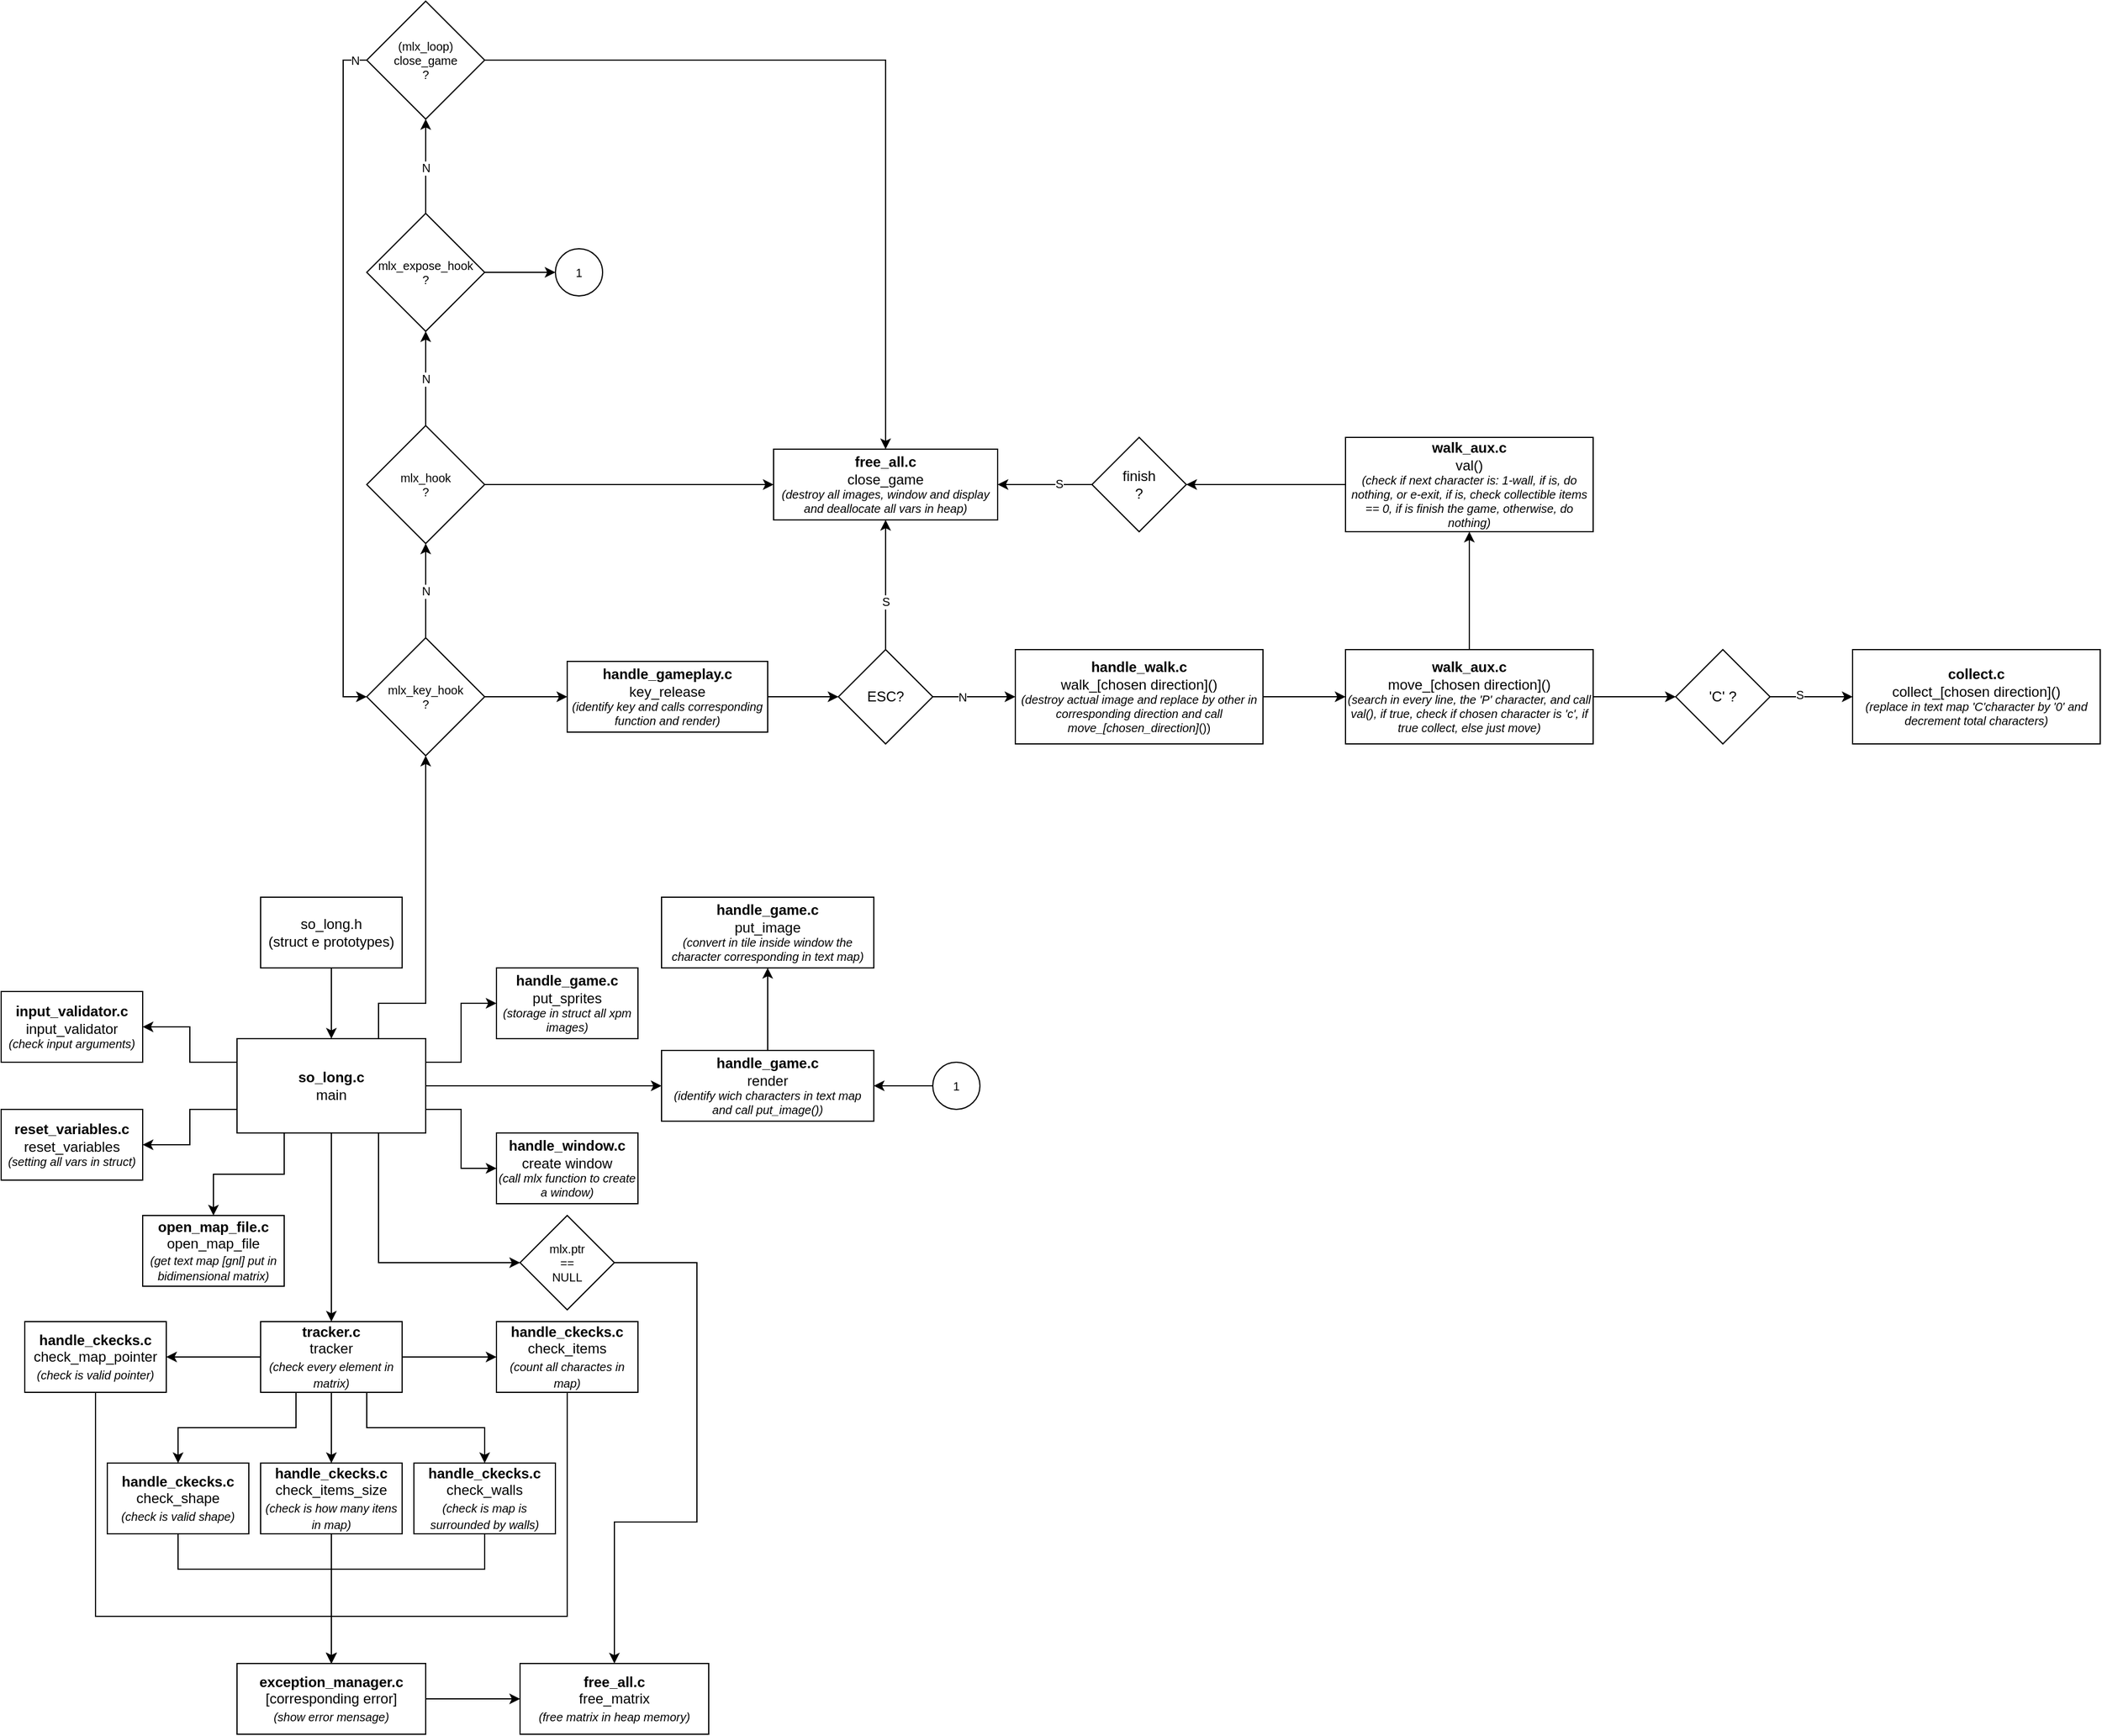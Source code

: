 <mxfile version="20.2.5" type="github"><diagram id="v6RsrnJkEnloQ_a5AULh" name="Página-1"><mxGraphModel dx="2249" dy="1701" grid="1" gridSize="10" guides="1" tooltips="1" connect="1" arrows="1" fold="1" page="1" pageScale="1" pageWidth="827" pageHeight="1169" math="0" shadow="0"><root><mxCell id="0"/><mxCell id="1" parent="0"/><mxCell id="9ZJ27Bcp_jngoDADr7xF-4" value="" style="edgeStyle=orthogonalEdgeStyle;rounded=0;orthogonalLoop=1;jettySize=auto;html=1;exitX=0;exitY=0.25;exitDx=0;exitDy=0;" edge="1" parent="1" source="9ZJ27Bcp_jngoDADr7xF-1" target="9ZJ27Bcp_jngoDADr7xF-3"><mxGeometry relative="1" as="geometry"/></mxCell><mxCell id="9ZJ27Bcp_jngoDADr7xF-8" value="" style="edgeStyle=orthogonalEdgeStyle;rounded=0;orthogonalLoop=1;jettySize=auto;html=1;exitX=0;exitY=0.75;exitDx=0;exitDy=0;" edge="1" parent="1" source="9ZJ27Bcp_jngoDADr7xF-1" target="9ZJ27Bcp_jngoDADr7xF-7"><mxGeometry relative="1" as="geometry"/></mxCell><mxCell id="9ZJ27Bcp_jngoDADr7xF-10" value="" style="edgeStyle=orthogonalEdgeStyle;rounded=0;orthogonalLoop=1;jettySize=auto;html=1;exitX=0.25;exitY=1;exitDx=0;exitDy=0;" edge="1" parent="1" source="9ZJ27Bcp_jngoDADr7xF-1" target="9ZJ27Bcp_jngoDADr7xF-9"><mxGeometry relative="1" as="geometry"/></mxCell><mxCell id="9ZJ27Bcp_jngoDADr7xF-12" value="" style="edgeStyle=orthogonalEdgeStyle;rounded=0;orthogonalLoop=1;jettySize=auto;html=1;fontSize=11;" edge="1" parent="1" source="9ZJ27Bcp_jngoDADr7xF-1" target="9ZJ27Bcp_jngoDADr7xF-11"><mxGeometry relative="1" as="geometry"/></mxCell><mxCell id="9ZJ27Bcp_jngoDADr7xF-38" style="edgeStyle=orthogonalEdgeStyle;rounded=0;orthogonalLoop=1;jettySize=auto;html=1;exitX=1;exitY=0.75;exitDx=0;exitDy=0;entryX=0;entryY=0.5;entryDx=0;entryDy=0;fontSize=10;" edge="1" parent="1" source="9ZJ27Bcp_jngoDADr7xF-1" target="9ZJ27Bcp_jngoDADr7xF-37"><mxGeometry relative="1" as="geometry"/></mxCell><mxCell id="9ZJ27Bcp_jngoDADr7xF-41" style="edgeStyle=orthogonalEdgeStyle;rounded=0;orthogonalLoop=1;jettySize=auto;html=1;entryX=0;entryY=0.5;entryDx=0;entryDy=0;fontSize=10;exitX=1;exitY=0.25;exitDx=0;exitDy=0;" edge="1" parent="1" source="9ZJ27Bcp_jngoDADr7xF-1" target="9ZJ27Bcp_jngoDADr7xF-39"><mxGeometry relative="1" as="geometry"/></mxCell><mxCell id="9ZJ27Bcp_jngoDADr7xF-43" style="edgeStyle=orthogonalEdgeStyle;rounded=0;orthogonalLoop=1;jettySize=auto;html=1;exitX=1;exitY=0.5;exitDx=0;exitDy=0;entryX=0;entryY=0.5;entryDx=0;entryDy=0;fontSize=10;" edge="1" parent="1" source="9ZJ27Bcp_jngoDADr7xF-1" target="9ZJ27Bcp_jngoDADr7xF-42"><mxGeometry relative="1" as="geometry"/></mxCell><mxCell id="9ZJ27Bcp_jngoDADr7xF-49" style="edgeStyle=orthogonalEdgeStyle;rounded=0;orthogonalLoop=1;jettySize=auto;html=1;exitX=0.75;exitY=0;exitDx=0;exitDy=0;fontSize=10;" edge="1" parent="1" source="9ZJ27Bcp_jngoDADr7xF-1" target="9ZJ27Bcp_jngoDADr7xF-51"><mxGeometry relative="1" as="geometry"><mxPoint x="330" y="-90" as="targetPoint"/><Array as="points"><mxPoint x="290" y="160"/><mxPoint x="330" y="160"/><mxPoint x="330" y="-90"/></Array></mxGeometry></mxCell><mxCell id="9ZJ27Bcp_jngoDADr7xF-1" value="&lt;div&gt;&lt;b&gt;so_long.c&lt;/b&gt;&lt;br&gt;&lt;/div&gt;&lt;div&gt;main&lt;/div&gt;" style="rounded=0;whiteSpace=wrap;html=1;" vertex="1" parent="1"><mxGeometry x="170" y="190" width="160" height="80" as="geometry"/></mxCell><mxCell id="9ZJ27Bcp_jngoDADr7xF-3" value="&lt;div&gt;&lt;b&gt;input_validator.c&lt;/b&gt;&lt;/div&gt;&lt;div&gt;input_validator&lt;/div&gt;&lt;div style=&quot;font-size: 10px;&quot;&gt;&lt;font style=&quot;font-size: 10px;&quot;&gt;&lt;i&gt;(check input arguments)&lt;/i&gt;&lt;br&gt;&lt;/font&gt;&lt;/div&gt;" style="rounded=0;whiteSpace=wrap;html=1;" vertex="1" parent="1"><mxGeometry x="-30" y="150" width="120" height="60" as="geometry"/></mxCell><mxCell id="9ZJ27Bcp_jngoDADr7xF-6" value="" style="edgeStyle=orthogonalEdgeStyle;rounded=0;orthogonalLoop=1;jettySize=auto;html=1;" edge="1" parent="1" source="9ZJ27Bcp_jngoDADr7xF-5" target="9ZJ27Bcp_jngoDADr7xF-1"><mxGeometry relative="1" as="geometry"/></mxCell><mxCell id="9ZJ27Bcp_jngoDADr7xF-5" value="&lt;div&gt;so_long.h&lt;/div&gt;&lt;div&gt;(struct e prototypes)&lt;br&gt;&lt;/div&gt;" style="rounded=0;whiteSpace=wrap;html=1;" vertex="1" parent="1"><mxGeometry x="190" y="70" width="120" height="60" as="geometry"/></mxCell><mxCell id="9ZJ27Bcp_jngoDADr7xF-7" value="&lt;div&gt;&lt;b&gt;reset_variables.c&lt;/b&gt;&lt;/div&gt;&lt;div&gt;reset_variables&lt;/div&gt;&lt;div style=&quot;font-size: 10px;&quot;&gt;&lt;font style=&quot;font-size: 10px;&quot;&gt;&lt;i&gt;(setting all vars in struct)&lt;/i&gt;&lt;br&gt;&lt;/font&gt;&lt;/div&gt;" style="rounded=0;whiteSpace=wrap;html=1;" vertex="1" parent="1"><mxGeometry x="-30" y="250" width="120" height="60" as="geometry"/></mxCell><mxCell id="9ZJ27Bcp_jngoDADr7xF-9" value="&lt;div&gt;&lt;b&gt;open_map_file.c&lt;/b&gt;&lt;/div&gt;&lt;div&gt;open_map_file&lt;/div&gt;&lt;div style=&quot;font-size: 11px;&quot;&gt;&lt;font style=&quot;font-size: 11px;&quot;&gt;&lt;i style=&quot;font-size: 10px;&quot;&gt;&lt;font style=&quot;font-size: 10px;&quot;&gt;(get text map [gnl] put in bidimensional matrix)&lt;br&gt;&lt;/font&gt;&lt;/i&gt;&lt;/font&gt;&lt;/div&gt;" style="rounded=0;whiteSpace=wrap;html=1;" vertex="1" parent="1"><mxGeometry x="90" y="340" width="120" height="60" as="geometry"/></mxCell><mxCell id="9ZJ27Bcp_jngoDADr7xF-14" value="" style="edgeStyle=orthogonalEdgeStyle;rounded=0;orthogonalLoop=1;jettySize=auto;html=1;fontSize=11;" edge="1" parent="1" source="9ZJ27Bcp_jngoDADr7xF-11" target="9ZJ27Bcp_jngoDADr7xF-13"><mxGeometry relative="1" as="geometry"/></mxCell><mxCell id="9ZJ27Bcp_jngoDADr7xF-18" value="" style="edgeStyle=orthogonalEdgeStyle;rounded=0;orthogonalLoop=1;jettySize=auto;html=1;fontSize=10;exitX=0.25;exitY=1;exitDx=0;exitDy=0;" edge="1" parent="1" source="9ZJ27Bcp_jngoDADr7xF-11" target="9ZJ27Bcp_jngoDADr7xF-15"><mxGeometry relative="1" as="geometry"/></mxCell><mxCell id="9ZJ27Bcp_jngoDADr7xF-21" value="" style="edgeStyle=orthogonalEdgeStyle;rounded=0;orthogonalLoop=1;jettySize=auto;html=1;fontSize=10;" edge="1" parent="1" source="9ZJ27Bcp_jngoDADr7xF-11" target="9ZJ27Bcp_jngoDADr7xF-19"><mxGeometry relative="1" as="geometry"/></mxCell><mxCell id="9ZJ27Bcp_jngoDADr7xF-25" value="" style="edgeStyle=orthogonalEdgeStyle;rounded=0;orthogonalLoop=1;jettySize=auto;html=1;fontSize=10;" edge="1" parent="1" source="9ZJ27Bcp_jngoDADr7xF-11" target="9ZJ27Bcp_jngoDADr7xF-24"><mxGeometry relative="1" as="geometry"/></mxCell><mxCell id="9ZJ27Bcp_jngoDADr7xF-29" style="edgeStyle=orthogonalEdgeStyle;rounded=0;orthogonalLoop=1;jettySize=auto;html=1;exitX=0.75;exitY=1;exitDx=0;exitDy=0;entryX=0.5;entryY=0;entryDx=0;entryDy=0;fontSize=10;" edge="1" parent="1" source="9ZJ27Bcp_jngoDADr7xF-11" target="9ZJ27Bcp_jngoDADr7xF-26"><mxGeometry relative="1" as="geometry"/></mxCell><mxCell id="9ZJ27Bcp_jngoDADr7xF-30" style="edgeStyle=orthogonalEdgeStyle;rounded=0;orthogonalLoop=1;jettySize=auto;html=1;exitX=1;exitY=0.5;exitDx=0;exitDy=0;fontSize=10;entryX=0.5;entryY=0;entryDx=0;entryDy=0;" edge="1" parent="1" source="9ZJ27Bcp_jngoDADr7xF-35" target="9ZJ27Bcp_jngoDADr7xF-31"><mxGeometry relative="1" as="geometry"><mxPoint x="490" y="710" as="targetPoint"/><Array as="points"><mxPoint x="560" y="380"/><mxPoint x="560" y="600"/><mxPoint x="490" y="600"/></Array></mxGeometry></mxCell><mxCell id="9ZJ27Bcp_jngoDADr7xF-36" style="edgeStyle=orthogonalEdgeStyle;rounded=0;orthogonalLoop=1;jettySize=auto;html=1;exitX=0.75;exitY=1;exitDx=0;exitDy=0;entryX=0;entryY=0.5;entryDx=0;entryDy=0;fontSize=10;" edge="1" parent="1" source="9ZJ27Bcp_jngoDADr7xF-1" target="9ZJ27Bcp_jngoDADr7xF-35"><mxGeometry relative="1" as="geometry"/></mxCell><mxCell id="9ZJ27Bcp_jngoDADr7xF-11" value="&lt;div&gt;&lt;b&gt;tracker.c&lt;/b&gt;&lt;br&gt;&lt;/div&gt;&lt;div&gt;tracker&lt;/div&gt;&lt;div&gt;&lt;font size=&quot;1&quot;&gt;&lt;i style=&quot;&quot;&gt;(check every element in matrix)&lt;/i&gt;&lt;/font&gt;&lt;/div&gt;" style="rounded=0;whiteSpace=wrap;html=1;" vertex="1" parent="1"><mxGeometry x="190" y="430" width="120" height="60" as="geometry"/></mxCell><mxCell id="9ZJ27Bcp_jngoDADr7xF-17" value="" style="edgeStyle=orthogonalEdgeStyle;rounded=0;orthogonalLoop=1;jettySize=auto;html=1;fontSize=10;exitX=0.5;exitY=1;exitDx=0;exitDy=0;entryX=0.5;entryY=0;entryDx=0;entryDy=0;" edge="1" parent="1" source="9ZJ27Bcp_jngoDADr7xF-13" target="9ZJ27Bcp_jngoDADr7xF-16"><mxGeometry relative="1" as="geometry"><Array as="points"><mxPoint x="50" y="680"/><mxPoint x="250" y="680"/></Array></mxGeometry></mxCell><mxCell id="9ZJ27Bcp_jngoDADr7xF-13" value="&lt;div&gt;&lt;b&gt;handle_ckecks.c&lt;/b&gt;&lt;br&gt;&lt;/div&gt;&lt;div&gt;check_map_pointer&lt;/div&gt;&lt;div&gt;&lt;i&gt;&lt;font style=&quot;font-size: 10px;&quot;&gt;(check is valid pointer)&lt;/font&gt;&lt;/i&gt;&lt;br&gt;&lt;/div&gt;" style="rounded=0;whiteSpace=wrap;html=1;" vertex="1" parent="1"><mxGeometry x="-10" y="430" width="120" height="60" as="geometry"/></mxCell><mxCell id="9ZJ27Bcp_jngoDADr7xF-22" style="edgeStyle=orthogonalEdgeStyle;rounded=0;orthogonalLoop=1;jettySize=auto;html=1;exitX=0.5;exitY=1;exitDx=0;exitDy=0;entryX=0.5;entryY=0;entryDx=0;entryDy=0;fontSize=10;" edge="1" parent="1" source="9ZJ27Bcp_jngoDADr7xF-15" target="9ZJ27Bcp_jngoDADr7xF-16"><mxGeometry relative="1" as="geometry"><Array as="points"><mxPoint x="120" y="640"/><mxPoint x="250" y="640"/></Array></mxGeometry></mxCell><mxCell id="9ZJ27Bcp_jngoDADr7xF-15" value="&lt;div&gt;&lt;b&gt;handle_ckecks.c&lt;/b&gt;&lt;br&gt;&lt;/div&gt;&lt;div&gt;check_shape&lt;/div&gt;&lt;div&gt;&lt;i&gt;&lt;font style=&quot;font-size: 10px;&quot;&gt;(check is valid shape)&lt;/font&gt;&lt;/i&gt;&lt;br&gt;&lt;/div&gt;" style="rounded=0;whiteSpace=wrap;html=1;" vertex="1" parent="1"><mxGeometry x="60" y="550" width="120" height="60" as="geometry"/></mxCell><mxCell id="9ZJ27Bcp_jngoDADr7xF-32" value="" style="edgeStyle=orthogonalEdgeStyle;rounded=0;orthogonalLoop=1;jettySize=auto;html=1;fontSize=10;" edge="1" parent="1" source="9ZJ27Bcp_jngoDADr7xF-16" target="9ZJ27Bcp_jngoDADr7xF-31"><mxGeometry relative="1" as="geometry"/></mxCell><mxCell id="9ZJ27Bcp_jngoDADr7xF-16" value="&lt;div&gt;&lt;b&gt;exception_manager.c&lt;/b&gt;&lt;/div&gt;&lt;div&gt;[corresponding error]&lt;b&gt;&lt;br&gt;&lt;/b&gt;&lt;/div&gt;&lt;i&gt;&lt;font style=&quot;font-size: 10px;&quot;&gt;(show error mensage)&lt;/font&gt;&lt;/i&gt;" style="rounded=0;whiteSpace=wrap;html=1;" vertex="1" parent="1"><mxGeometry x="170" y="720" width="160" height="60" as="geometry"/></mxCell><mxCell id="9ZJ27Bcp_jngoDADr7xF-23" style="edgeStyle=orthogonalEdgeStyle;rounded=0;orthogonalLoop=1;jettySize=auto;html=1;fontSize=10;exitX=0.5;exitY=1;exitDx=0;exitDy=0;entryX=0.5;entryY=0;entryDx=0;entryDy=0;" edge="1" parent="1" source="9ZJ27Bcp_jngoDADr7xF-19" target="9ZJ27Bcp_jngoDADr7xF-16"><mxGeometry relative="1" as="geometry"><mxPoint x="240" y="750" as="targetPoint"/><Array as="points"><mxPoint x="450" y="680"/><mxPoint x="250" y="680"/></Array></mxGeometry></mxCell><mxCell id="9ZJ27Bcp_jngoDADr7xF-19" value="&lt;div&gt;&lt;b&gt;handle_ckecks.c&lt;/b&gt;&lt;br&gt;&lt;/div&gt;&lt;div&gt;check_items&lt;/div&gt;&lt;div&gt;&lt;i&gt;&lt;font style=&quot;font-size: 10px;&quot;&gt;(count all charactes in map)&lt;/font&gt;&lt;/i&gt;&lt;br&gt;&lt;/div&gt;" style="rounded=0;whiteSpace=wrap;html=1;" vertex="1" parent="1"><mxGeometry x="390" y="430" width="120" height="60" as="geometry"/></mxCell><mxCell id="9ZJ27Bcp_jngoDADr7xF-27" style="edgeStyle=orthogonalEdgeStyle;rounded=0;orthogonalLoop=1;jettySize=auto;html=1;fontSize=10;" edge="1" parent="1" source="9ZJ27Bcp_jngoDADr7xF-24" target="9ZJ27Bcp_jngoDADr7xF-16"><mxGeometry relative="1" as="geometry"/></mxCell><mxCell id="9ZJ27Bcp_jngoDADr7xF-24" value="&lt;div&gt;&lt;b&gt;handle_ckecks.c&lt;/b&gt;&lt;br&gt;&lt;/div&gt;&lt;div&gt;check_items_size&lt;/div&gt;&lt;div&gt;&lt;i&gt;&lt;font style=&quot;font-size: 10px;&quot;&gt;(check is how many itens in map)&lt;/font&gt;&lt;/i&gt;&lt;br&gt;&lt;/div&gt;" style="rounded=0;whiteSpace=wrap;html=1;" vertex="1" parent="1"><mxGeometry x="190" y="550" width="120" height="60" as="geometry"/></mxCell><mxCell id="9ZJ27Bcp_jngoDADr7xF-28" style="edgeStyle=orthogonalEdgeStyle;rounded=0;orthogonalLoop=1;jettySize=auto;html=1;fontSize=10;" edge="1" parent="1" source="9ZJ27Bcp_jngoDADr7xF-26" target="9ZJ27Bcp_jngoDADr7xF-16"><mxGeometry relative="1" as="geometry"><Array as="points"><mxPoint x="380" y="640"/><mxPoint x="250" y="640"/></Array></mxGeometry></mxCell><mxCell id="9ZJ27Bcp_jngoDADr7xF-26" value="&lt;div&gt;&lt;b&gt;handle_ckecks.c&lt;/b&gt;&lt;br&gt;&lt;/div&gt;&lt;div&gt;check_walls&lt;/div&gt;&lt;div&gt;&lt;i&gt;&lt;font style=&quot;font-size: 10px;&quot;&gt;(check is map is surrounded by walls)&lt;/font&gt;&lt;/i&gt;&lt;br&gt;&lt;/div&gt;" style="rounded=0;whiteSpace=wrap;html=1;" vertex="1" parent="1"><mxGeometry x="320" y="550" width="120" height="60" as="geometry"/></mxCell><mxCell id="9ZJ27Bcp_jngoDADr7xF-31" value="&lt;div&gt;&lt;b&gt;free_all.c&lt;/b&gt;&lt;/div&gt;&lt;div&gt;free_matrix&lt;b&gt;&lt;br&gt;&lt;/b&gt;&lt;/div&gt;&lt;i&gt;&lt;font style=&quot;font-size: 10px;&quot;&gt;(free matrix in heap memory)&lt;/font&gt;&lt;/i&gt;" style="rounded=0;whiteSpace=wrap;html=1;" vertex="1" parent="1"><mxGeometry x="410" y="720" width="160" height="60" as="geometry"/></mxCell><mxCell id="9ZJ27Bcp_jngoDADr7xF-35" value="&lt;div&gt;mlx.ptr &lt;br&gt;&lt;/div&gt;&lt;div&gt;==&lt;/div&gt;&lt;div&gt;NULL&lt;br&gt;&lt;/div&gt;" style="rhombus;whiteSpace=wrap;html=1;fontSize=10;" vertex="1" parent="1"><mxGeometry x="410" y="340" width="80" height="80" as="geometry"/></mxCell><mxCell id="9ZJ27Bcp_jngoDADr7xF-37" value="&lt;div&gt;&lt;b&gt;handle_window.c&lt;/b&gt;&lt;/div&gt;&lt;div&gt;create window&lt;br&gt;&lt;/div&gt;&lt;div style=&quot;font-size: 10px;&quot;&gt;&lt;font style=&quot;font-size: 10px;&quot;&gt;&lt;i&gt;(call mlx function to create a window)&lt;/i&gt;&lt;br&gt;&lt;/font&gt;&lt;/div&gt;" style="rounded=0;whiteSpace=wrap;html=1;" vertex="1" parent="1"><mxGeometry x="390" y="270" width="120" height="60" as="geometry"/></mxCell><mxCell id="9ZJ27Bcp_jngoDADr7xF-39" value="&lt;div&gt;&lt;b&gt;handle_game.c&lt;/b&gt;&lt;/div&gt;&lt;div&gt;put_sprites&lt;br&gt;&lt;/div&gt;&lt;div style=&quot;font-size: 10px;&quot;&gt;&lt;font style=&quot;font-size: 10px;&quot;&gt;&lt;i&gt;(storage in struct all xpm images)&lt;/i&gt;&lt;br&gt;&lt;/font&gt;&lt;/div&gt;" style="rounded=0;whiteSpace=wrap;html=1;" vertex="1" parent="1"><mxGeometry x="390" y="130" width="120" height="60" as="geometry"/></mxCell><mxCell id="9ZJ27Bcp_jngoDADr7xF-45" value="" style="edgeStyle=orthogonalEdgeStyle;rounded=0;orthogonalLoop=1;jettySize=auto;html=1;fontSize=10;" edge="1" parent="1" source="9ZJ27Bcp_jngoDADr7xF-42" target="9ZJ27Bcp_jngoDADr7xF-44"><mxGeometry relative="1" as="geometry"/></mxCell><mxCell id="9ZJ27Bcp_jngoDADr7xF-42" value="&lt;div&gt;&lt;b&gt;handle_game.c&lt;/b&gt;&lt;/div&gt;&lt;div&gt;render&lt;br&gt;&lt;/div&gt;&lt;div style=&quot;font-size: 10px;&quot;&gt;&lt;font style=&quot;font-size: 10px;&quot;&gt;&lt;i&gt;(identify wich characters in text map and call put_image())&lt;/i&gt;&lt;br&gt;&lt;/font&gt;&lt;/div&gt;" style="rounded=0;whiteSpace=wrap;html=1;" vertex="1" parent="1"><mxGeometry x="530" y="200" width="180" height="60" as="geometry"/></mxCell><mxCell id="9ZJ27Bcp_jngoDADr7xF-44" value="&lt;div&gt;&lt;b&gt;handle_game.c&lt;/b&gt;&lt;/div&gt;&lt;div&gt;put_image&lt;br&gt;&lt;/div&gt;&lt;div style=&quot;font-size: 10px;&quot;&gt;&lt;font style=&quot;font-size: 10px;&quot;&gt;&lt;i&gt;(convert in tile inside window the character corresponding in text map)&lt;/i&gt;&lt;br&gt;&lt;/font&gt;&lt;/div&gt;" style="rounded=0;whiteSpace=wrap;html=1;" vertex="1" parent="1"><mxGeometry x="530" y="70" width="180" height="60" as="geometry"/></mxCell><mxCell id="9ZJ27Bcp_jngoDADr7xF-53" value="" style="edgeStyle=orthogonalEdgeStyle;rounded=0;orthogonalLoop=1;jettySize=auto;html=1;fontSize=10;" edge="1" parent="1" source="9ZJ27Bcp_jngoDADr7xF-51" target="9ZJ27Bcp_jngoDADr7xF-52"><mxGeometry relative="1" as="geometry"/></mxCell><mxCell id="9ZJ27Bcp_jngoDADr7xF-60" value="N" style="edgeLabel;html=1;align=center;verticalAlign=middle;resizable=0;points=[];fontSize=10;" vertex="1" connectable="0" parent="9ZJ27Bcp_jngoDADr7xF-53"><mxGeometry x="-0.375" relative="1" as="geometry"><mxPoint y="-15" as="offset"/></mxGeometry></mxCell><mxCell id="9ZJ27Bcp_jngoDADr7xF-64" value="" style="edgeStyle=orthogonalEdgeStyle;rounded=0;orthogonalLoop=1;jettySize=auto;html=1;fontSize=10;entryX=0;entryY=0.5;entryDx=0;entryDy=0;" edge="1" parent="1" source="9ZJ27Bcp_jngoDADr7xF-51" target="9ZJ27Bcp_jngoDADr7xF-65"><mxGeometry relative="1" as="geometry"><mxPoint x="450" y="-100" as="targetPoint"/></mxGeometry></mxCell><mxCell id="9ZJ27Bcp_jngoDADr7xF-51" value="&lt;div&gt;mlx_key_hook&lt;/div&gt;&lt;div&gt;?&lt;br&gt;&lt;/div&gt;" style="rhombus;whiteSpace=wrap;html=1;fontSize=10;" vertex="1" parent="1"><mxGeometry x="280" y="-150" width="100" height="100" as="geometry"/></mxCell><mxCell id="9ZJ27Bcp_jngoDADr7xF-55" value="" style="edgeStyle=orthogonalEdgeStyle;rounded=0;orthogonalLoop=1;jettySize=auto;html=1;fontSize=10;" edge="1" parent="1" source="9ZJ27Bcp_jngoDADr7xF-52" target="9ZJ27Bcp_jngoDADr7xF-54"><mxGeometry relative="1" as="geometry"/></mxCell><mxCell id="9ZJ27Bcp_jngoDADr7xF-61" value="N" style="edgeLabel;html=1;align=center;verticalAlign=middle;resizable=0;points=[];fontSize=10;" vertex="1" connectable="0" parent="9ZJ27Bcp_jngoDADr7xF-55"><mxGeometry x="-0.217" relative="1" as="geometry"><mxPoint y="-9" as="offset"/></mxGeometry></mxCell><mxCell id="9ZJ27Bcp_jngoDADr7xF-93" style="edgeStyle=orthogonalEdgeStyle;rounded=0;orthogonalLoop=1;jettySize=auto;html=1;entryX=0;entryY=0.5;entryDx=0;entryDy=0;fontSize=10;" edge="1" parent="1" source="9ZJ27Bcp_jngoDADr7xF-52" target="9ZJ27Bcp_jngoDADr7xF-67"><mxGeometry relative="1" as="geometry"/></mxCell><mxCell id="9ZJ27Bcp_jngoDADr7xF-52" value="&lt;div&gt;mlx_hook&lt;/div&gt;&lt;div&gt;?&lt;br&gt;&lt;/div&gt;" style="rhombus;whiteSpace=wrap;html=1;fontSize=10;" vertex="1" parent="1"><mxGeometry x="280" y="-330" width="100" height="100" as="geometry"/></mxCell><mxCell id="9ZJ27Bcp_jngoDADr7xF-57" value="" style="edgeStyle=orthogonalEdgeStyle;rounded=0;orthogonalLoop=1;jettySize=auto;html=1;fontSize=10;" edge="1" parent="1" source="9ZJ27Bcp_jngoDADr7xF-54" target="9ZJ27Bcp_jngoDADr7xF-56"><mxGeometry relative="1" as="geometry"/></mxCell><mxCell id="9ZJ27Bcp_jngoDADr7xF-62" value="N" style="edgeLabel;html=1;align=center;verticalAlign=middle;resizable=0;points=[];fontSize=10;" vertex="1" connectable="0" parent="9ZJ27Bcp_jngoDADr7xF-57"><mxGeometry x="-0.258" relative="1" as="geometry"><mxPoint y="-10" as="offset"/></mxGeometry></mxCell><mxCell id="9ZJ27Bcp_jngoDADr7xF-95" value="" style="edgeStyle=orthogonalEdgeStyle;rounded=0;orthogonalLoop=1;jettySize=auto;html=1;fontSize=10;" edge="1" parent="1" source="9ZJ27Bcp_jngoDADr7xF-54" target="9ZJ27Bcp_jngoDADr7xF-94"><mxGeometry relative="1" as="geometry"/></mxCell><mxCell id="9ZJ27Bcp_jngoDADr7xF-54" value="&lt;div&gt;mlx_expose_hook&lt;/div&gt;&lt;div&gt;?&lt;br&gt;&lt;/div&gt;" style="rhombus;whiteSpace=wrap;html=1;fontSize=10;" vertex="1" parent="1"><mxGeometry x="280" y="-510" width="100" height="100" as="geometry"/></mxCell><mxCell id="9ZJ27Bcp_jngoDADr7xF-58" style="edgeStyle=orthogonalEdgeStyle;rounded=0;orthogonalLoop=1;jettySize=auto;html=1;entryX=0;entryY=0.5;entryDx=0;entryDy=0;fontSize=10;exitX=0;exitY=0.5;exitDx=0;exitDy=0;" edge="1" parent="1" source="9ZJ27Bcp_jngoDADr7xF-56" target="9ZJ27Bcp_jngoDADr7xF-51"><mxGeometry relative="1" as="geometry"/></mxCell><mxCell id="9ZJ27Bcp_jngoDADr7xF-59" value="N" style="edgeLabel;html=1;align=center;verticalAlign=middle;resizable=0;points=[];fontSize=10;" vertex="1" connectable="0" parent="9ZJ27Bcp_jngoDADr7xF-58"><mxGeometry x="-0.645" y="-1" relative="1" as="geometry"><mxPoint x="11" y="-83" as="offset"/></mxGeometry></mxCell><mxCell id="9ZJ27Bcp_jngoDADr7xF-98" style="edgeStyle=orthogonalEdgeStyle;rounded=0;orthogonalLoop=1;jettySize=auto;html=1;entryX=0.5;entryY=0;entryDx=0;entryDy=0;fontSize=10;" edge="1" parent="1" source="9ZJ27Bcp_jngoDADr7xF-56" target="9ZJ27Bcp_jngoDADr7xF-67"><mxGeometry relative="1" as="geometry"/></mxCell><mxCell id="9ZJ27Bcp_jngoDADr7xF-56" value="&lt;div&gt;(mlx_loop)&lt;/div&gt;&lt;div&gt;close_game&lt;br&gt;&lt;/div&gt;&lt;div&gt;?&lt;br&gt;&lt;/div&gt;" style="rhombus;whiteSpace=wrap;html=1;fontSize=10;" vertex="1" parent="1"><mxGeometry x="280" y="-690" width="100" height="100" as="geometry"/></mxCell><mxCell id="9ZJ27Bcp_jngoDADr7xF-70" value="" style="edgeStyle=orthogonalEdgeStyle;rounded=0;orthogonalLoop=1;jettySize=auto;html=1;fontSize=10;" edge="1" parent="1" source="9ZJ27Bcp_jngoDADr7xF-65" target="9ZJ27Bcp_jngoDADr7xF-69"><mxGeometry relative="1" as="geometry"/></mxCell><mxCell id="9ZJ27Bcp_jngoDADr7xF-65" value="&lt;div&gt;&lt;b&gt;handle_gameplay.c&lt;/b&gt;&lt;/div&gt;key_release&lt;div style=&quot;font-size: 10px;&quot;&gt;&lt;font style=&quot;font-size: 10px;&quot;&gt;&lt;i&gt;(identify key and calls corresponding function and render)&lt;/i&gt;&lt;br&gt;&lt;/font&gt;&lt;/div&gt;" style="rounded=0;whiteSpace=wrap;html=1;" vertex="1" parent="1"><mxGeometry x="450" y="-130" width="170" height="60" as="geometry"/></mxCell><mxCell id="9ZJ27Bcp_jngoDADr7xF-67" value="&lt;div&gt;&lt;b&gt;free_all.c&lt;/b&gt;&lt;/div&gt;close_game&lt;div style=&quot;font-size: 10px;&quot;&gt;&lt;font style=&quot;font-size: 10px;&quot;&gt;&lt;i&gt;(destroy all images, window and display and deallocate all vars in heap)&lt;/i&gt;&lt;br&gt;&lt;/font&gt;&lt;/div&gt;" style="rounded=0;whiteSpace=wrap;html=1;" vertex="1" parent="1"><mxGeometry x="625" y="-310" width="190" height="60" as="geometry"/></mxCell><mxCell id="9ZJ27Bcp_jngoDADr7xF-72" value="" style="edgeStyle=orthogonalEdgeStyle;rounded=0;orthogonalLoop=1;jettySize=auto;html=1;fontSize=10;" edge="1" parent="1" source="9ZJ27Bcp_jngoDADr7xF-69" target="9ZJ27Bcp_jngoDADr7xF-67"><mxGeometry relative="1" as="geometry"/></mxCell><mxCell id="9ZJ27Bcp_jngoDADr7xF-73" value="S" style="edgeLabel;html=1;align=center;verticalAlign=middle;resizable=0;points=[];fontSize=10;" vertex="1" connectable="0" parent="9ZJ27Bcp_jngoDADr7xF-72"><mxGeometry x="-0.246" relative="1" as="geometry"><mxPoint as="offset"/></mxGeometry></mxCell><mxCell id="9ZJ27Bcp_jngoDADr7xF-77" value="" style="edgeStyle=orthogonalEdgeStyle;rounded=0;orthogonalLoop=1;jettySize=auto;html=1;fontSize=10;" edge="1" parent="1" source="9ZJ27Bcp_jngoDADr7xF-69" target="9ZJ27Bcp_jngoDADr7xF-76"><mxGeometry relative="1" as="geometry"/></mxCell><mxCell id="9ZJ27Bcp_jngoDADr7xF-78" value="N" style="edgeLabel;html=1;align=center;verticalAlign=middle;resizable=0;points=[];fontSize=10;" vertex="1" connectable="0" parent="9ZJ27Bcp_jngoDADr7xF-77"><mxGeometry x="-0.292" relative="1" as="geometry"><mxPoint as="offset"/></mxGeometry></mxCell><mxCell id="9ZJ27Bcp_jngoDADr7xF-69" value="ESC?" style="rhombus;whiteSpace=wrap;html=1;rounded=0;" vertex="1" parent="1"><mxGeometry x="680" y="-140" width="80" height="80" as="geometry"/></mxCell><mxCell id="9ZJ27Bcp_jngoDADr7xF-82" value="" style="edgeStyle=orthogonalEdgeStyle;rounded=0;orthogonalLoop=1;jettySize=auto;html=1;fontSize=10;" edge="1" parent="1" source="9ZJ27Bcp_jngoDADr7xF-76" target="9ZJ27Bcp_jngoDADr7xF-81"><mxGeometry relative="1" as="geometry"/></mxCell><mxCell id="9ZJ27Bcp_jngoDADr7xF-76" value="&lt;div&gt;&lt;b&gt;handle_walk.c&lt;/b&gt;&lt;/div&gt;walk_[chosen direction]()&lt;br&gt;&lt;div style=&quot;font-size: 10px;&quot;&gt;&lt;font style=&quot;font-size: 10px;&quot;&gt;&lt;i&gt;(destroy actual image and replace by other in corresponding direction and call move_[chosen_direction]&lt;/i&gt;())&lt;br&gt;&lt;/font&gt;&lt;/div&gt;" style="whiteSpace=wrap;html=1;rounded=0;" vertex="1" parent="1"><mxGeometry x="830" y="-140" width="210" height="80" as="geometry"/></mxCell><mxCell id="9ZJ27Bcp_jngoDADr7xF-84" value="" style="edgeStyle=orthogonalEdgeStyle;rounded=0;orthogonalLoop=1;jettySize=auto;html=1;fontSize=10;" edge="1" parent="1" source="9ZJ27Bcp_jngoDADr7xF-81" target="9ZJ27Bcp_jngoDADr7xF-83"><mxGeometry relative="1" as="geometry"/></mxCell><mxCell id="9ZJ27Bcp_jngoDADr7xF-102" value="" style="edgeStyle=orthogonalEdgeStyle;rounded=0;orthogonalLoop=1;jettySize=auto;html=1;fontSize=10;" edge="1" parent="1" source="9ZJ27Bcp_jngoDADr7xF-81" target="9ZJ27Bcp_jngoDADr7xF-101"><mxGeometry relative="1" as="geometry"/></mxCell><mxCell id="9ZJ27Bcp_jngoDADr7xF-81" value="&lt;div&gt;&lt;b&gt;walk_aux.c&lt;/b&gt;&lt;/div&gt;move_[chosen direction]()&lt;br&gt;&lt;div style=&quot;font-size: 10px;&quot;&gt;&lt;font style=&quot;font-size: 10px;&quot;&gt;&lt;i&gt;(search in every line, the 'P' character, and call val(), if true, check if chosen character is 'c', if true collect, else just move)&lt;/i&gt;&lt;br&gt;&lt;/font&gt;&lt;/div&gt;" style="whiteSpace=wrap;html=1;rounded=0;" vertex="1" parent="1"><mxGeometry x="1110" y="-140" width="210" height="80" as="geometry"/></mxCell><mxCell id="9ZJ27Bcp_jngoDADr7xF-88" value="" style="edgeStyle=orthogonalEdgeStyle;rounded=0;orthogonalLoop=1;jettySize=auto;html=1;fontSize=10;" edge="1" parent="1" source="9ZJ27Bcp_jngoDADr7xF-83" target="9ZJ27Bcp_jngoDADr7xF-87"><mxGeometry relative="1" as="geometry"/></mxCell><mxCell id="9ZJ27Bcp_jngoDADr7xF-83" value="&lt;div&gt;&lt;b&gt;walk_aux.c&lt;/b&gt;&lt;/div&gt;val()&lt;br&gt;&lt;div style=&quot;font-size: 10px;&quot;&gt;&lt;font style=&quot;font-size: 10px;&quot;&gt;&lt;i&gt;(check if next character is: 1-wall, if is, do nothing, or e-exit, if is, check collectible items == 0, if is finish the game, otherwise, do nothing)&lt;/i&gt;&lt;br&gt;&lt;/font&gt;&lt;/div&gt;" style="whiteSpace=wrap;html=1;rounded=0;" vertex="1" parent="1"><mxGeometry x="1110" y="-320" width="210" height="80" as="geometry"/></mxCell><mxCell id="9ZJ27Bcp_jngoDADr7xF-91" style="edgeStyle=orthogonalEdgeStyle;rounded=0;orthogonalLoop=1;jettySize=auto;html=1;entryX=1;entryY=0.5;entryDx=0;entryDy=0;fontSize=10;" edge="1" parent="1" source="9ZJ27Bcp_jngoDADr7xF-87" target="9ZJ27Bcp_jngoDADr7xF-67"><mxGeometry relative="1" as="geometry"/></mxCell><mxCell id="9ZJ27Bcp_jngoDADr7xF-92" value="S" style="edgeLabel;html=1;align=center;verticalAlign=middle;resizable=0;points=[];fontSize=10;" vertex="1" connectable="0" parent="9ZJ27Bcp_jngoDADr7xF-91"><mxGeometry x="-0.302" y="-1" relative="1" as="geometry"><mxPoint as="offset"/></mxGeometry></mxCell><mxCell id="9ZJ27Bcp_jngoDADr7xF-87" value="&lt;div&gt;finish&lt;/div&gt;&lt;div&gt;?&lt;br&gt;&lt;/div&gt;" style="rhombus;whiteSpace=wrap;html=1;rounded=0;" vertex="1" parent="1"><mxGeometry x="895" y="-320" width="80" height="80" as="geometry"/></mxCell><mxCell id="9ZJ27Bcp_jngoDADr7xF-94" value="1" style="ellipse;whiteSpace=wrap;html=1;fontSize=10;" vertex="1" parent="1"><mxGeometry x="440" y="-480" width="40" height="40" as="geometry"/></mxCell><mxCell id="9ZJ27Bcp_jngoDADr7xF-97" style="edgeStyle=orthogonalEdgeStyle;rounded=0;orthogonalLoop=1;jettySize=auto;html=1;entryX=1;entryY=0.5;entryDx=0;entryDy=0;fontSize=10;" edge="1" parent="1" source="9ZJ27Bcp_jngoDADr7xF-96" target="9ZJ27Bcp_jngoDADr7xF-42"><mxGeometry relative="1" as="geometry"/></mxCell><mxCell id="9ZJ27Bcp_jngoDADr7xF-96" value="1" style="ellipse;whiteSpace=wrap;html=1;fontSize=10;" vertex="1" parent="1"><mxGeometry x="760" y="210" width="40" height="40" as="geometry"/></mxCell><mxCell id="9ZJ27Bcp_jngoDADr7xF-104" value="" style="edgeStyle=orthogonalEdgeStyle;rounded=0;orthogonalLoop=1;jettySize=auto;html=1;fontSize=10;entryX=0;entryY=0.5;entryDx=0;entryDy=0;" edge="1" parent="1" source="9ZJ27Bcp_jngoDADr7xF-101" target="9ZJ27Bcp_jngoDADr7xF-105"><mxGeometry relative="1" as="geometry"><mxPoint x="1534" y="-90" as="targetPoint"/></mxGeometry></mxCell><mxCell id="9ZJ27Bcp_jngoDADr7xF-106" value="S" style="edgeLabel;html=1;align=center;verticalAlign=middle;resizable=0;points=[];fontSize=10;" vertex="1" connectable="0" parent="9ZJ27Bcp_jngoDADr7xF-104"><mxGeometry x="-0.298" y="2" relative="1" as="geometry"><mxPoint as="offset"/></mxGeometry></mxCell><mxCell id="9ZJ27Bcp_jngoDADr7xF-101" value="'C' ?" style="rhombus;whiteSpace=wrap;html=1;rounded=0;" vertex="1" parent="1"><mxGeometry x="1390" y="-140" width="80" height="80" as="geometry"/></mxCell><mxCell id="9ZJ27Bcp_jngoDADr7xF-105" value="&lt;div&gt;&lt;b&gt;collect.c&lt;/b&gt;&lt;/div&gt;collect_[chosen direction]()&lt;br&gt;&lt;div style=&quot;font-size: 10px;&quot;&gt;&lt;font style=&quot;font-size: 10px;&quot;&gt;&lt;i&gt;(replace in text map 'C'character by '0' and decrement total characters)&lt;/i&gt;&lt;br&gt;&lt;/font&gt;&lt;/div&gt;" style="whiteSpace=wrap;html=1;rounded=0;" vertex="1" parent="1"><mxGeometry x="1540" y="-140" width="210" height="80" as="geometry"/></mxCell></root></mxGraphModel></diagram></mxfile>